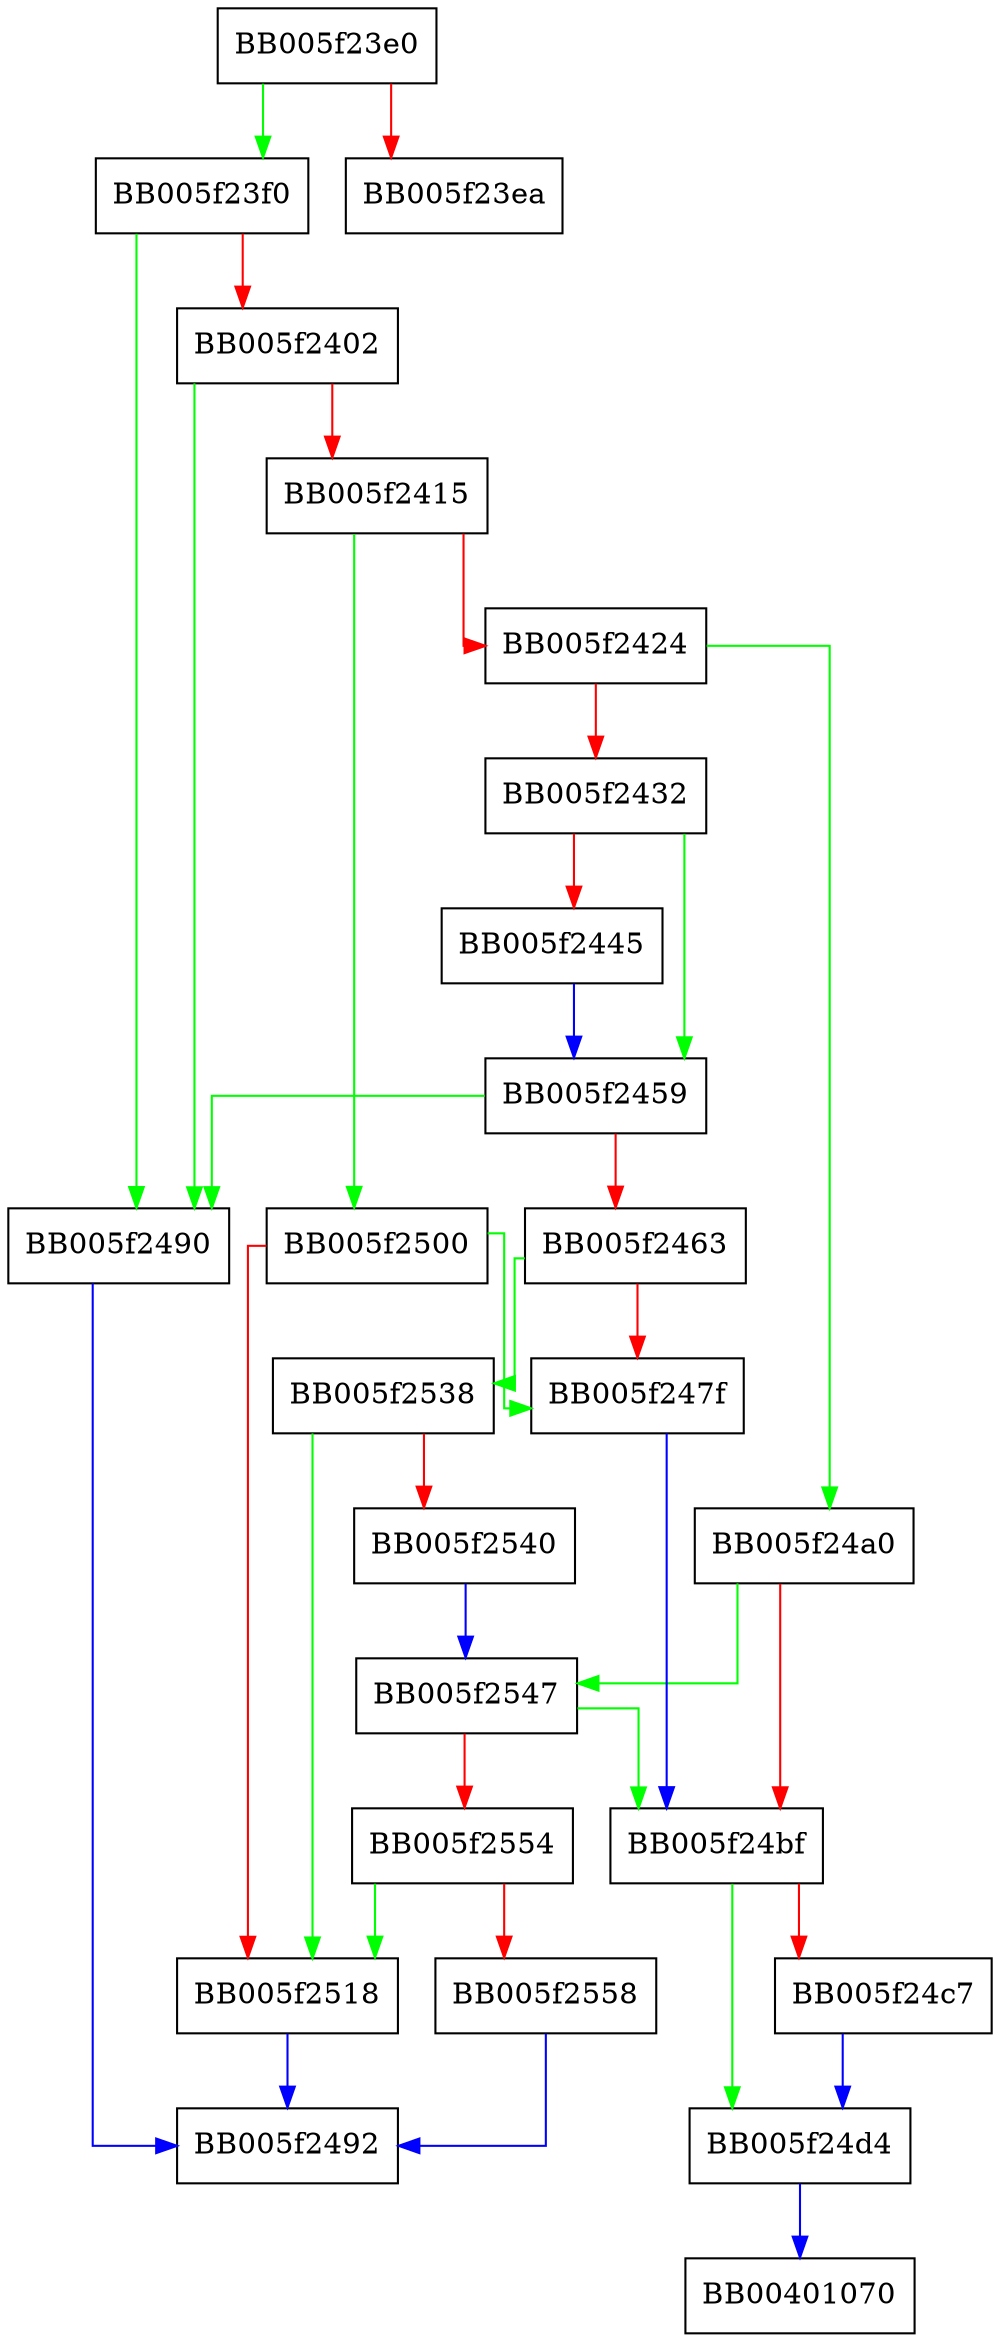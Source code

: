digraph WPACKET_memcpy {
  node [shape="box"];
  graph [splines=ortho];
  BB005f23e0 -> BB005f23f0 [color="green"];
  BB005f23e0 -> BB005f23ea [color="red"];
  BB005f23f0 -> BB005f2490 [color="green"];
  BB005f23f0 -> BB005f2402 [color="red"];
  BB005f2402 -> BB005f2490 [color="green"];
  BB005f2402 -> BB005f2415 [color="red"];
  BB005f2415 -> BB005f2500 [color="green"];
  BB005f2415 -> BB005f2424 [color="red"];
  BB005f2424 -> BB005f24a0 [color="green"];
  BB005f2424 -> BB005f2432 [color="red"];
  BB005f2432 -> BB005f2459 [color="green"];
  BB005f2432 -> BB005f2445 [color="red"];
  BB005f2445 -> BB005f2459 [color="blue"];
  BB005f2459 -> BB005f2490 [color="green"];
  BB005f2459 -> BB005f2463 [color="red"];
  BB005f2463 -> BB005f2538 [color="green"];
  BB005f2463 -> BB005f247f [color="red"];
  BB005f247f -> BB005f24bf [color="blue"];
  BB005f2490 -> BB005f2492 [color="blue"];
  BB005f24a0 -> BB005f2547 [color="green"];
  BB005f24a0 -> BB005f24bf [color="red"];
  BB005f24bf -> BB005f24d4 [color="green"];
  BB005f24bf -> BB005f24c7 [color="red"];
  BB005f24c7 -> BB005f24d4 [color="blue"];
  BB005f24d4 -> BB00401070 [color="blue"];
  BB005f2500 -> BB005f247f [color="green"];
  BB005f2500 -> BB005f2518 [color="red"];
  BB005f2518 -> BB005f2492 [color="blue"];
  BB005f2538 -> BB005f2518 [color="green"];
  BB005f2538 -> BB005f2540 [color="red"];
  BB005f2540 -> BB005f2547 [color="blue"];
  BB005f2547 -> BB005f24bf [color="green"];
  BB005f2547 -> BB005f2554 [color="red"];
  BB005f2554 -> BB005f2518 [color="green"];
  BB005f2554 -> BB005f2558 [color="red"];
  BB005f2558 -> BB005f2492 [color="blue"];
}